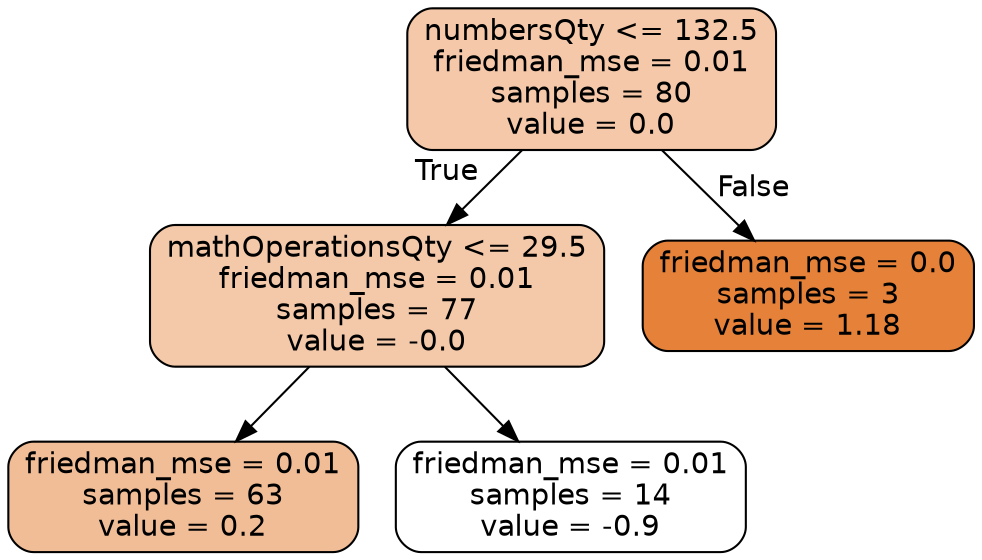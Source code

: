 digraph Tree {
node [shape=box, style="filled, rounded", color="black", fontname="helvetica"] ;
edge [fontname="helvetica"] ;
0 [label="numbersQty <= 132.5\nfriedman_mse = 0.01\nsamples = 80\nvalue = 0.0", fillcolor="#f4c8a9"] ;
1 [label="mathOperationsQty <= 29.5\nfriedman_mse = 0.01\nsamples = 77\nvalue = -0.0", fillcolor="#f4c9aa"] ;
0 -> 1 [labeldistance=2.5, labelangle=45, headlabel="True"] ;
3 [label="friedman_mse = 0.01\nsamples = 63\nvalue = 0.2", fillcolor="#f1bd97"] ;
1 -> 3 ;
4 [label="friedman_mse = 0.01\nsamples = 14\nvalue = -0.9", fillcolor="#ffffff"] ;
1 -> 4 ;
2 [label="friedman_mse = 0.0\nsamples = 3\nvalue = 1.18", fillcolor="#e58139"] ;
0 -> 2 [labeldistance=2.5, labelangle=-45, headlabel="False"] ;
}
